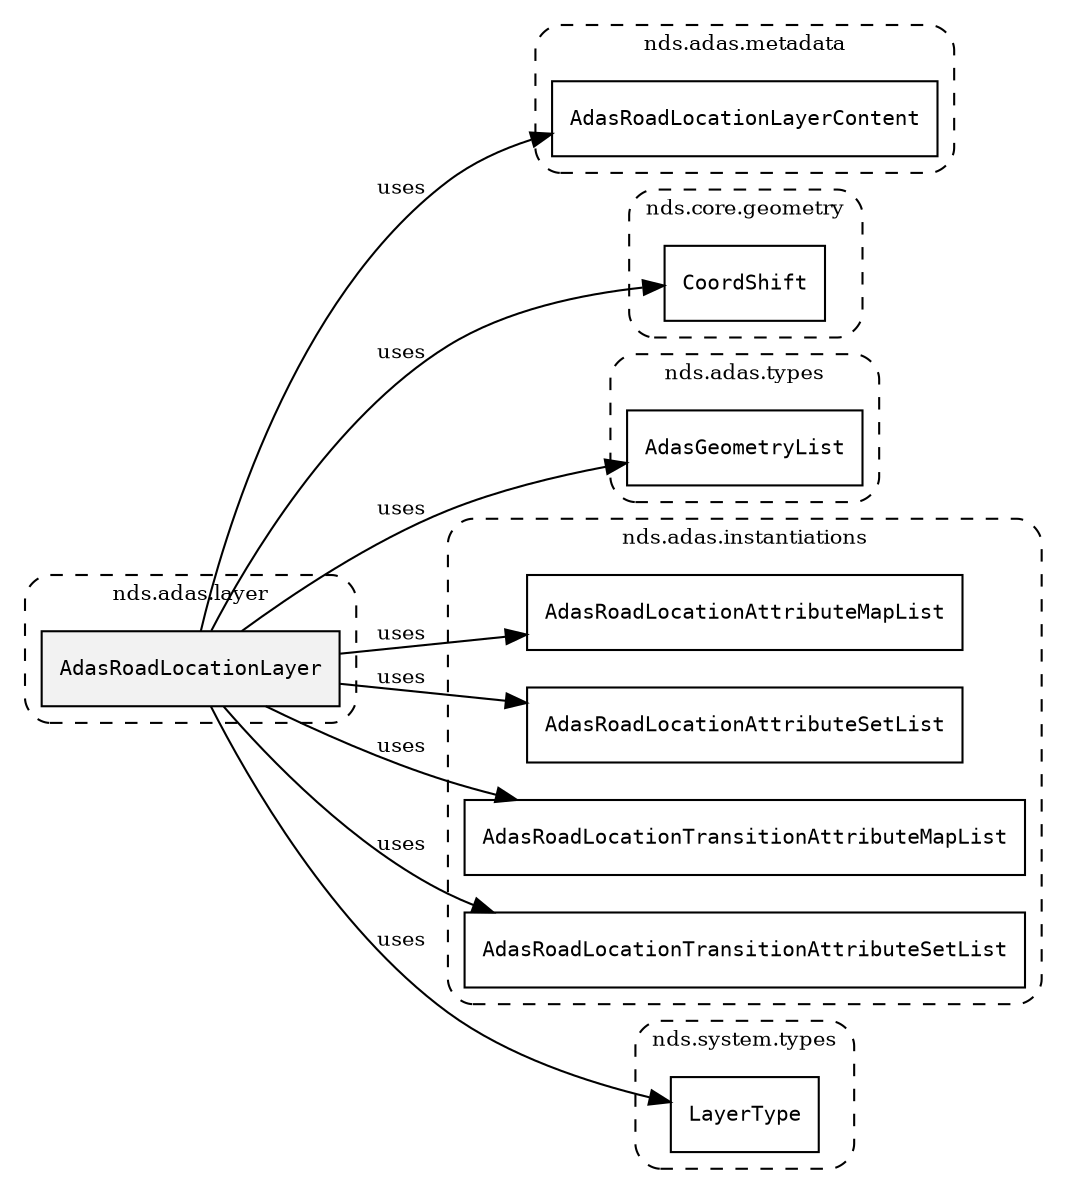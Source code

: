 /**
 * This dot file creates symbol collaboration diagram for AdasRoadLocationLayer.
 */
digraph ZSERIO
{
    node [shape=box, fontsize=10];
    rankdir="LR";
    fontsize=10;
    tooltip="AdasRoadLocationLayer collaboration diagram";

    subgraph "cluster_nds.adas.layer"
    {
        style="dashed, rounded";
        label="nds.adas.layer";
        tooltip="Package nds.adas.layer";
        href="../../../content/packages/nds.adas.layer.html#Package-nds-adas-layer";
        target="_parent";

        "AdasRoadLocationLayer" [style="filled", fillcolor="#0000000D", target="_parent", label=<<font face="monospace"><table align="center" border="0" cellspacing="0" cellpadding="0"><tr><td href="../../../content/packages/nds.adas.layer.html#Structure-AdasRoadLocationLayer" title="Structure defined in nds.adas.layer">AdasRoadLocationLayer</td></tr></table></font>>];
    }

    subgraph "cluster_nds.adas.metadata"
    {
        style="dashed, rounded";
        label="nds.adas.metadata";
        tooltip="Package nds.adas.metadata";
        href="../../../content/packages/nds.adas.metadata.html#Package-nds-adas-metadata";
        target="_parent";

        "AdasRoadLocationLayerContent" [target="_parent", label=<<font face="monospace"><table align="center" border="0" cellspacing="0" cellpadding="0"><tr><td href="../../../content/packages/nds.adas.metadata.html#Bitmask-AdasRoadLocationLayerContent" title="Bitmask defined in nds.adas.metadata">AdasRoadLocationLayerContent</td></tr></table></font>>];
    }

    subgraph "cluster_nds.core.geometry"
    {
        style="dashed, rounded";
        label="nds.core.geometry";
        tooltip="Package nds.core.geometry";
        href="../../../content/packages/nds.core.geometry.html#Package-nds-core-geometry";
        target="_parent";

        "CoordShift" [target="_parent", label=<<font face="monospace"><table align="center" border="0" cellspacing="0" cellpadding="0"><tr><td href="../../../content/packages/nds.core.geometry.html#Subtype-CoordShift" title="Subtype defined in nds.core.geometry">CoordShift</td></tr></table></font>>];
    }

    subgraph "cluster_nds.adas.types"
    {
        style="dashed, rounded";
        label="nds.adas.types";
        tooltip="Package nds.adas.types";
        href="../../../content/packages/nds.adas.types.html#Package-nds-adas-types";
        target="_parent";

        "AdasGeometryList" [target="_parent", label=<<font face="monospace"><table align="center" border="0" cellspacing="0" cellpadding="0"><tr><td href="../../../content/packages/nds.adas.types.html#Structure-AdasGeometryList" title="Structure defined in nds.adas.types">AdasGeometryList</td></tr></table></font>>];
    }

    subgraph "cluster_nds.adas.instantiations"
    {
        style="dashed, rounded";
        label="nds.adas.instantiations";
        tooltip="Package nds.adas.instantiations";
        href="../../../content/packages/nds.adas.instantiations.html#Package-nds-adas-instantiations";
        target="_parent";

        "AdasRoadLocationAttributeMapList" [target="_parent", label=<<font face="monospace"><table align="center" border="0" cellspacing="0" cellpadding="0"><tr><td href="../../../content/packages/nds.adas.instantiations.html#InstantiateType-AdasRoadLocationAttributeMapList" title="InstantiateType defined in nds.adas.instantiations">AdasRoadLocationAttributeMapList</td></tr></table></font>>];
        "AdasRoadLocationAttributeSetList" [target="_parent", label=<<font face="monospace"><table align="center" border="0" cellspacing="0" cellpadding="0"><tr><td href="../../../content/packages/nds.adas.instantiations.html#InstantiateType-AdasRoadLocationAttributeSetList" title="InstantiateType defined in nds.adas.instantiations">AdasRoadLocationAttributeSetList</td></tr></table></font>>];
        "AdasRoadLocationTransitionAttributeMapList" [target="_parent", label=<<font face="monospace"><table align="center" border="0" cellspacing="0" cellpadding="0"><tr><td href="../../../content/packages/nds.adas.instantiations.html#InstantiateType-AdasRoadLocationTransitionAttributeMapList" title="InstantiateType defined in nds.adas.instantiations">AdasRoadLocationTransitionAttributeMapList</td></tr></table></font>>];
        "AdasRoadLocationTransitionAttributeSetList" [target="_parent", label=<<font face="monospace"><table align="center" border="0" cellspacing="0" cellpadding="0"><tr><td href="../../../content/packages/nds.adas.instantiations.html#InstantiateType-AdasRoadLocationTransitionAttributeSetList" title="InstantiateType defined in nds.adas.instantiations">AdasRoadLocationTransitionAttributeSetList</td></tr></table></font>>];
    }

    subgraph "cluster_nds.system.types"
    {
        style="dashed, rounded";
        label="nds.system.types";
        tooltip="Package nds.system.types";
        href="../../../content/packages/nds.system.types.html#Package-nds-system-types";
        target="_parent";

        "LayerType" [target="_parent", label=<<font face="monospace"><table align="center" border="0" cellspacing="0" cellpadding="0"><tr><td href="../../../content/packages/nds.system.types.html#Enum-LayerType" title="Enum defined in nds.system.types">LayerType</td></tr></table></font>>];
    }

    "AdasRoadLocationLayer" -> "AdasRoadLocationLayerContent" [label="uses", fontsize=10];
    "AdasRoadLocationLayer" -> "CoordShift" [label="uses", fontsize=10];
    "AdasRoadLocationLayer" -> "AdasGeometryList" [label="uses", fontsize=10];
    "AdasRoadLocationLayer" -> "AdasRoadLocationAttributeMapList" [label="uses", fontsize=10];
    "AdasRoadLocationLayer" -> "AdasRoadLocationAttributeSetList" [label="uses", fontsize=10];
    "AdasRoadLocationLayer" -> "AdasRoadLocationTransitionAttributeMapList" [label="uses", fontsize=10];
    "AdasRoadLocationLayer" -> "AdasRoadLocationTransitionAttributeSetList" [label="uses", fontsize=10];
    "AdasRoadLocationLayer" -> "LayerType" [label="uses", fontsize=10];
}

